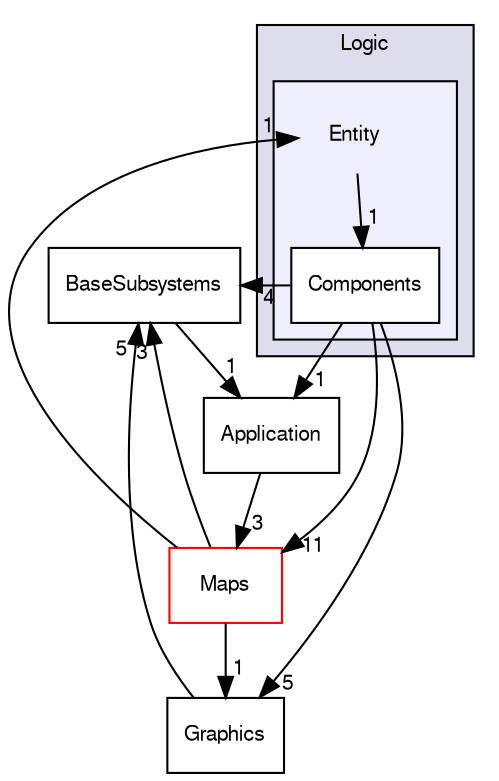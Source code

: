 digraph "Src/Logic/Entity" {
  compound=true
  node [ fontsize="10", fontname="FreeSans"];
  edge [ labelfontsize="10", labelfontname="FreeSans"];
  subgraph clusterdir_d2dfb49d6ca7b999bdafe5a748473e42 {
    graph [ bgcolor="#ddddee", pencolor="black", label="Logic" fontname="FreeSans", fontsize="10", URL="dir_d2dfb49d6ca7b999bdafe5a748473e42.html"]
  subgraph clusterdir_1abaf7f005b91edc996e1a6520484f9f {
    graph [ bgcolor="#eeeeff", pencolor="black", label="" URL="dir_1abaf7f005b91edc996e1a6520484f9f.html"];
    dir_1abaf7f005b91edc996e1a6520484f9f [shape=plaintext label="Entity"];
    dir_045fdd94c61a0e418838cb05acc5676f [shape=box label="Components" color="black" fillcolor="white" style="filled" URL="dir_045fdd94c61a0e418838cb05acc5676f.html"];
  }
  }
  dir_61b4a868c815ee5d33281b22009a5bdc [shape=box label="BaseSubsystems" URL="dir_61b4a868c815ee5d33281b22009a5bdc.html"];
  dir_39a5dde6d3e8ec86137a0a0de8f7c6b8 [shape=box label="Application" URL="dir_39a5dde6d3e8ec86137a0a0de8f7c6b8.html"];
  dir_38a48bd85dd922a682381912690847d2 [shape=box label="Maps" fillcolor="white" style="filled" color="red" URL="dir_38a48bd85dd922a682381912690847d2.html"];
  dir_a4fcdcbc38332b918a4cb8a64d0c7686 [shape=box label="Graphics" URL="dir_a4fcdcbc38332b918a4cb8a64d0c7686.html"];
  dir_61b4a868c815ee5d33281b22009a5bdc->dir_39a5dde6d3e8ec86137a0a0de8f7c6b8 [headlabel="1", labeldistance=1.5 headhref="dir_000002_000001.html"];
  dir_39a5dde6d3e8ec86137a0a0de8f7c6b8->dir_38a48bd85dd922a682381912690847d2 [headlabel="3", labeldistance=1.5 headhref="dir_000001_000007.html"];
  dir_38a48bd85dd922a682381912690847d2->dir_61b4a868c815ee5d33281b22009a5bdc [headlabel="3", labeldistance=1.5 headhref="dir_000007_000002.html"];
  dir_38a48bd85dd922a682381912690847d2->dir_a4fcdcbc38332b918a4cb8a64d0c7686 [headlabel="1", labeldistance=1.5 headhref="dir_000007_000003.html"];
  dir_38a48bd85dd922a682381912690847d2->dir_1abaf7f005b91edc996e1a6520484f9f [headlabel="1", labeldistance=1.5 headhref="dir_000007_000006.html"];
  dir_a4fcdcbc38332b918a4cb8a64d0c7686->dir_61b4a868c815ee5d33281b22009a5bdc [headlabel="5", labeldistance=1.5 headhref="dir_000003_000002.html"];
  dir_1abaf7f005b91edc996e1a6520484f9f->dir_045fdd94c61a0e418838cb05acc5676f [headlabel="1", labeldistance=1.5 headhref="dir_000006_000012.html"];
  dir_045fdd94c61a0e418838cb05acc5676f->dir_61b4a868c815ee5d33281b22009a5bdc [headlabel="4", labeldistance=1.5 headhref="dir_000012_000002.html"];
  dir_045fdd94c61a0e418838cb05acc5676f->dir_39a5dde6d3e8ec86137a0a0de8f7c6b8 [headlabel="1", labeldistance=1.5 headhref="dir_000012_000001.html"];
  dir_045fdd94c61a0e418838cb05acc5676f->dir_38a48bd85dd922a682381912690847d2 [headlabel="11", labeldistance=1.5 headhref="dir_000012_000007.html"];
  dir_045fdd94c61a0e418838cb05acc5676f->dir_a4fcdcbc38332b918a4cb8a64d0c7686 [headlabel="5", labeldistance=1.5 headhref="dir_000012_000003.html"];
}
